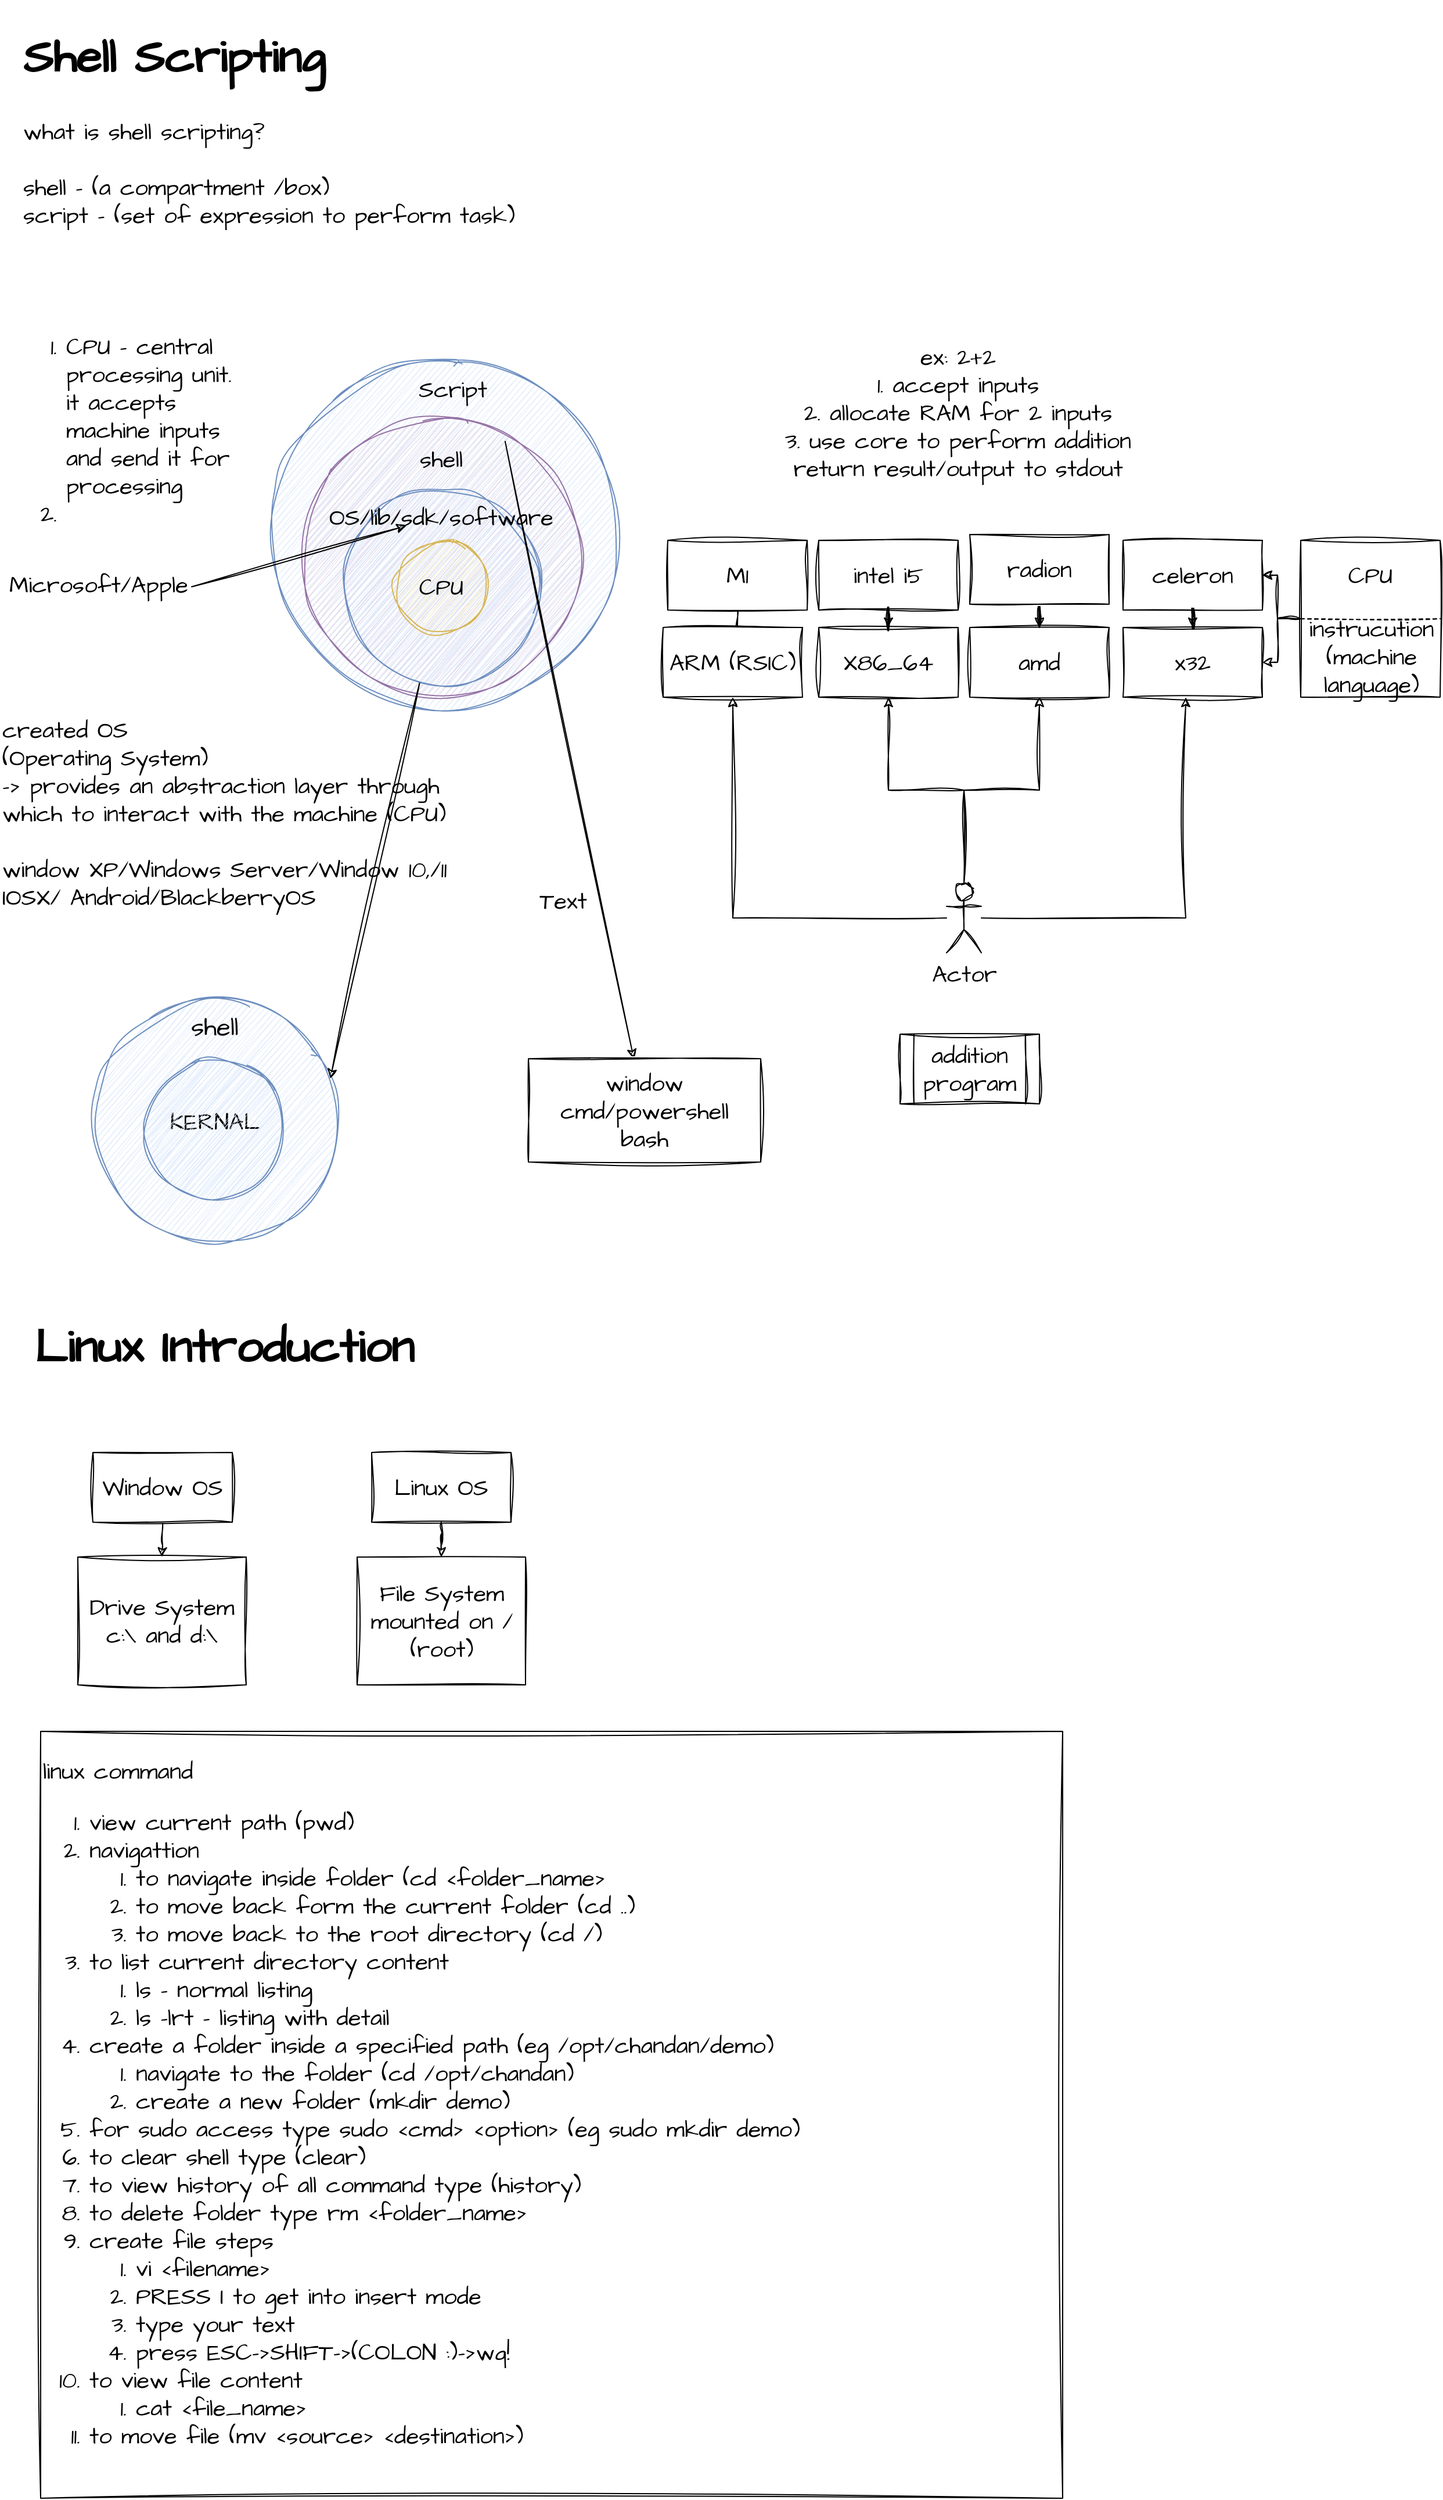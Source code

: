 <mxfile version="21.0.6" type="github" pages="4">
  <diagram name="Page-1" id="ZtmYhF9qjIUgPPEs3o9M">
    <mxGraphModel dx="978" dy="493" grid="1" gridSize="10" guides="1" tooltips="1" connect="1" arrows="1" fold="1" page="1" pageScale="1" pageWidth="850" pageHeight="1100" math="0" shadow="0">
      <root>
        <mxCell id="0" />
        <mxCell id="1" parent="0" />
        <mxCell id="iZIpDsO_VcZQwuWETnNI-9" value="" style="ellipse;whiteSpace=wrap;html=1;aspect=fixed;sketch=1;hachureGap=4;jiggle=2;curveFitting=1;fontFamily=Architects Daughter;fontSource=https%3A%2F%2Ffonts.googleapis.com%2Fcss%3Ffamily%3DArchitects%2BDaughter;fontSize=20;fillColor=#dae8fc;strokeColor=#6c8ebf;" vertex="1" parent="1">
          <mxGeometry x="268" y="330" width="300" height="300" as="geometry" />
        </mxCell>
        <mxCell id="iZIpDsO_VcZQwuWETnNI-1" value="&lt;h1&gt;Shell Scripting&lt;/h1&gt;&lt;div&gt;what is shell scripting?&lt;/div&gt;&lt;div&gt;&lt;br&gt;&lt;/div&gt;&lt;div&gt;shell - (a compartment /box)&lt;/div&gt;&lt;div&gt;script - (set of expression to perform task)&lt;/div&gt;" style="text;html=1;strokeColor=none;fillColor=none;spacing=5;spacingTop=-20;whiteSpace=wrap;overflow=hidden;rounded=0;fontSize=20;fontFamily=Architects Daughter;" vertex="1" parent="1">
          <mxGeometry x="50" y="30" width="570" height="200" as="geometry" />
        </mxCell>
        <mxCell id="iZIpDsO_VcZQwuWETnNI-4" value="" style="ellipse;whiteSpace=wrap;html=1;aspect=fixed;sketch=1;hachureGap=4;jiggle=2;curveFitting=1;fontFamily=Architects Daughter;fontSource=https%3A%2F%2Ffonts.googleapis.com%2Fcss%3Ffamily%3DArchitects%2BDaughter;fontSize=20;fillColor=#e1d5e7;strokeColor=#9673a6;" vertex="1" parent="1">
          <mxGeometry x="295" y="380" width="240" height="240" as="geometry" />
        </mxCell>
        <mxCell id="iZIpDsO_VcZQwuWETnNI-6" value="" style="ellipse;whiteSpace=wrap;html=1;aspect=fixed;sketch=1;hachureGap=4;jiggle=2;curveFitting=1;fontFamily=Architects Daughter;fontSource=https%3A%2F%2Ffonts.googleapis.com%2Fcss%3Ffamily%3DArchitects%2BDaughter;fontSize=20;fillColor=#dae8fc;strokeColor=#6c8ebf;" vertex="1" parent="1">
          <mxGeometry x="330" y="440" width="170" height="170" as="geometry" />
        </mxCell>
        <mxCell id="iZIpDsO_VcZQwuWETnNI-5" value="CPU" style="ellipse;whiteSpace=wrap;html=1;aspect=fixed;sketch=1;hachureGap=4;jiggle=2;curveFitting=1;fontFamily=Architects Daughter;fontSource=https%3A%2F%2Ffonts.googleapis.com%2Fcss%3Ffamily%3DArchitects%2BDaughter;fontSize=20;fillColor=#fff2cc;strokeColor=#d6b656;" vertex="1" parent="1">
          <mxGeometry x="375" y="485" width="80" height="80" as="geometry" />
        </mxCell>
        <mxCell id="iZIpDsO_VcZQwuWETnNI-7" value="OS/lib/sdk/software" style="text;html=1;strokeColor=none;fillColor=none;align=center;verticalAlign=middle;whiteSpace=wrap;rounded=0;fontSize=20;fontFamily=Architects Daughter;" vertex="1" parent="1">
          <mxGeometry x="385" y="450" width="60" height="30" as="geometry" />
        </mxCell>
        <mxCell id="iZIpDsO_VcZQwuWETnNI-8" value="shell" style="text;html=1;strokeColor=none;fillColor=none;align=center;verticalAlign=middle;whiteSpace=wrap;rounded=0;fontSize=20;fontFamily=Architects Daughter;" vertex="1" parent="1">
          <mxGeometry x="385" y="400" width="60" height="30" as="geometry" />
        </mxCell>
        <mxCell id="iZIpDsO_VcZQwuWETnNI-10" value="Script" style="text;html=1;strokeColor=none;fillColor=none;align=center;verticalAlign=middle;whiteSpace=wrap;rounded=0;fontSize=20;fontFamily=Architects Daughter;" vertex="1" parent="1">
          <mxGeometry x="395" y="340" width="60" height="30" as="geometry" />
        </mxCell>
        <mxCell id="iZIpDsO_VcZQwuWETnNI-11" value="&lt;ol&gt;&lt;li&gt;CPU - central processing unit. it accepts machine inputs and send it for processing&lt;/li&gt;&lt;li&gt;&lt;br&gt;&lt;/li&gt;&lt;/ol&gt;" style="text;html=1;strokeColor=none;fillColor=none;align=left;verticalAlign=middle;whiteSpace=wrap;rounded=0;fontSize=20;fontFamily=Architects Daughter;" vertex="1" parent="1">
          <mxGeometry x="50" y="230" width="190" height="320" as="geometry" />
        </mxCell>
        <mxCell id="iZIpDsO_VcZQwuWETnNI-12" value="ex: 2+2&lt;br&gt;1. accept inputs&lt;br&gt;2. allocate RAM for 2 inputs&lt;br&gt;3. use core to perform addition&lt;br&gt;return result/output to stdout" style="text;html=1;strokeColor=none;fillColor=none;align=center;verticalAlign=middle;whiteSpace=wrap;rounded=0;fontSize=20;fontFamily=Architects Daughter;" vertex="1" parent="1">
          <mxGeometry x="670" y="310" width="380" height="130" as="geometry" />
        </mxCell>
        <mxCell id="iZIpDsO_VcZQwuWETnNI-17" value="" style="edgeStyle=orthogonalEdgeStyle;rounded=0;sketch=1;hachureGap=4;jiggle=2;curveFitting=1;orthogonalLoop=1;jettySize=auto;html=1;fontFamily=Architects Daughter;fontSource=https%3A%2F%2Ffonts.googleapis.com%2Fcss%3Ffamily%3DArchitects%2BDaughter;fontSize=16;" edge="1" parent="1" source="iZIpDsO_VcZQwuWETnNI-13" target="iZIpDsO_VcZQwuWETnNI-16">
          <mxGeometry relative="1" as="geometry" />
        </mxCell>
        <mxCell id="iZIpDsO_VcZQwuWETnNI-13" value="intel i5" style="rounded=0;whiteSpace=wrap;html=1;sketch=1;hachureGap=4;jiggle=2;curveFitting=1;fontFamily=Architects Daughter;fontSource=https%3A%2F%2Ffonts.googleapis.com%2Fcss%3Ffamily%3DArchitects%2BDaughter;fontSize=20;" vertex="1" parent="1">
          <mxGeometry x="740" y="485" width="120" height="60" as="geometry" />
        </mxCell>
        <mxCell id="iZIpDsO_VcZQwuWETnNI-19" value="" style="edgeStyle=orthogonalEdgeStyle;rounded=0;sketch=1;hachureGap=4;jiggle=2;curveFitting=1;orthogonalLoop=1;jettySize=auto;html=1;fontFamily=Architects Daughter;fontSource=https%3A%2F%2Ffonts.googleapis.com%2Fcss%3Ffamily%3DArchitects%2BDaughter;fontSize=16;" edge="1" parent="1" source="iZIpDsO_VcZQwuWETnNI-14" target="iZIpDsO_VcZQwuWETnNI-18">
          <mxGeometry relative="1" as="geometry" />
        </mxCell>
        <mxCell id="iZIpDsO_VcZQwuWETnNI-14" value="radion" style="rounded=0;whiteSpace=wrap;html=1;sketch=1;hachureGap=4;jiggle=2;curveFitting=1;fontFamily=Architects Daughter;fontSource=https%3A%2F%2Ffonts.googleapis.com%2Fcss%3Ffamily%3DArchitects%2BDaughter;fontSize=20;" vertex="1" parent="1">
          <mxGeometry x="870" y="480" width="120" height="60" as="geometry" />
        </mxCell>
        <mxCell id="iZIpDsO_VcZQwuWETnNI-21" value="" style="edgeStyle=orthogonalEdgeStyle;rounded=0;sketch=1;hachureGap=4;jiggle=2;curveFitting=1;orthogonalLoop=1;jettySize=auto;html=1;fontFamily=Architects Daughter;fontSource=https%3A%2F%2Ffonts.googleapis.com%2Fcss%3Ffamily%3DArchitects%2BDaughter;fontSize=16;" edge="1" parent="1" source="iZIpDsO_VcZQwuWETnNI-15" target="iZIpDsO_VcZQwuWETnNI-20">
          <mxGeometry relative="1" as="geometry" />
        </mxCell>
        <mxCell id="iZIpDsO_VcZQwuWETnNI-15" value="celeron" style="rounded=0;whiteSpace=wrap;html=1;sketch=1;hachureGap=4;jiggle=2;curveFitting=1;fontFamily=Architects Daughter;fontSource=https%3A%2F%2Ffonts.googleapis.com%2Fcss%3Ffamily%3DArchitects%2BDaughter;fontSize=20;" vertex="1" parent="1">
          <mxGeometry x="1002" y="485" width="120" height="60" as="geometry" />
        </mxCell>
        <mxCell id="iZIpDsO_VcZQwuWETnNI-16" value="X86_64" style="whiteSpace=wrap;html=1;fontSize=20;fontFamily=Architects Daughter;rounded=0;sketch=1;hachureGap=4;jiggle=2;curveFitting=1;fontSource=https%3A%2F%2Ffonts.googleapis.com%2Fcss%3Ffamily%3DArchitects%2BDaughter;" vertex="1" parent="1">
          <mxGeometry x="740" y="560" width="120" height="60" as="geometry" />
        </mxCell>
        <mxCell id="iZIpDsO_VcZQwuWETnNI-18" value="amd" style="rounded=0;whiteSpace=wrap;html=1;sketch=1;hachureGap=4;jiggle=2;curveFitting=1;fontFamily=Architects Daughter;fontSource=https%3A%2F%2Ffonts.googleapis.com%2Fcss%3Ffamily%3DArchitects%2BDaughter;fontSize=20;" vertex="1" parent="1">
          <mxGeometry x="870" y="560" width="120" height="60" as="geometry" />
        </mxCell>
        <mxCell id="iZIpDsO_VcZQwuWETnNI-20" value="x32" style="rounded=0;whiteSpace=wrap;html=1;sketch=1;hachureGap=4;jiggle=2;curveFitting=1;fontFamily=Architects Daughter;fontSource=https%3A%2F%2Ffonts.googleapis.com%2Fcss%3Ffamily%3DArchitects%2BDaughter;fontSize=20;" vertex="1" parent="1">
          <mxGeometry x="1002" y="560" width="120" height="60" as="geometry" />
        </mxCell>
        <mxCell id="iZIpDsO_VcZQwuWETnNI-25" style="edgeStyle=orthogonalEdgeStyle;rounded=0;sketch=1;hachureGap=4;jiggle=2;curveFitting=1;orthogonalLoop=1;jettySize=auto;html=1;entryX=1;entryY=0.5;entryDx=0;entryDy=0;fontFamily=Architects Daughter;fontSource=https%3A%2F%2Ffonts.googleapis.com%2Fcss%3Ffamily%3DArchitects%2BDaughter;fontSize=16;" edge="1" parent="1" source="iZIpDsO_VcZQwuWETnNI-22" target="iZIpDsO_VcZQwuWETnNI-15">
          <mxGeometry relative="1" as="geometry" />
        </mxCell>
        <mxCell id="iZIpDsO_VcZQwuWETnNI-26" style="edgeStyle=orthogonalEdgeStyle;rounded=0;sketch=1;hachureGap=4;jiggle=2;curveFitting=1;orthogonalLoop=1;jettySize=auto;html=1;fontFamily=Architects Daughter;fontSource=https%3A%2F%2Ffonts.googleapis.com%2Fcss%3Ffamily%3DArchitects%2BDaughter;fontSize=16;" edge="1" parent="1" source="iZIpDsO_VcZQwuWETnNI-22" target="iZIpDsO_VcZQwuWETnNI-20">
          <mxGeometry relative="1" as="geometry" />
        </mxCell>
        <mxCell id="iZIpDsO_VcZQwuWETnNI-22" value="" style="rounded=0;whiteSpace=wrap;html=1;sketch=1;hachureGap=4;jiggle=2;curveFitting=1;fontFamily=Architects Daughter;fontSource=https%3A%2F%2Ffonts.googleapis.com%2Fcss%3Ffamily%3DArchitects%2BDaughter;fontSize=20;" vertex="1" parent="1">
          <mxGeometry x="1155" y="485" width="120" height="135" as="geometry" />
        </mxCell>
        <mxCell id="iZIpDsO_VcZQwuWETnNI-23" value="CPU" style="text;html=1;strokeColor=none;fillColor=none;align=center;verticalAlign=middle;whiteSpace=wrap;rounded=0;fontSize=20;fontFamily=Architects Daughter;" vertex="1" parent="1">
          <mxGeometry x="1185" y="500" width="60" height="30" as="geometry" />
        </mxCell>
        <mxCell id="iZIpDsO_VcZQwuWETnNI-24" value="instrucution&lt;br&gt;(machine language)" style="text;html=1;strokeColor=none;fillColor=none;align=center;verticalAlign=middle;whiteSpace=wrap;rounded=0;fontSize=20;fontFamily=Architects Daughter;" vertex="1" parent="1">
          <mxGeometry x="1186" y="570" width="60" height="30" as="geometry" />
        </mxCell>
        <mxCell id="iZIpDsO_VcZQwuWETnNI-27" value="" style="endArrow=none;dashed=1;html=1;rounded=0;sketch=1;hachureGap=4;jiggle=2;curveFitting=1;fontFamily=Architects Daughter;fontSource=https%3A%2F%2Ffonts.googleapis.com%2Fcss%3Ffamily%3DArchitects%2BDaughter;fontSize=16;entryX=1;entryY=0.5;entryDx=0;entryDy=0;exitX=0;exitY=0.5;exitDx=0;exitDy=0;" edge="1" parent="1" source="iZIpDsO_VcZQwuWETnNI-22" target="iZIpDsO_VcZQwuWETnNI-22">
          <mxGeometry width="50" height="50" relative="1" as="geometry">
            <mxPoint x="1155" y="560" as="sourcePoint" />
            <mxPoint x="1205" y="510" as="targetPoint" />
          </mxGeometry>
        </mxCell>
        <mxCell id="iZIpDsO_VcZQwuWETnNI-31" value="" style="edgeStyle=orthogonalEdgeStyle;rounded=0;sketch=1;hachureGap=4;jiggle=2;curveFitting=1;orthogonalLoop=1;jettySize=auto;html=1;fontFamily=Architects Daughter;fontSource=https%3A%2F%2Ffonts.googleapis.com%2Fcss%3Ffamily%3DArchitects%2BDaughter;fontSize=16;" edge="1" parent="1" source="iZIpDsO_VcZQwuWETnNI-29" target="iZIpDsO_VcZQwuWETnNI-30">
          <mxGeometry relative="1" as="geometry" />
        </mxCell>
        <mxCell id="iZIpDsO_VcZQwuWETnNI-29" value="M1" style="rounded=0;whiteSpace=wrap;html=1;sketch=1;hachureGap=4;jiggle=2;curveFitting=1;fontFamily=Architects Daughter;fontSource=https%3A%2F%2Ffonts.googleapis.com%2Fcss%3Ffamily%3DArchitects%2BDaughter;fontSize=20;" vertex="1" parent="1">
          <mxGeometry x="610" y="485" width="120" height="60" as="geometry" />
        </mxCell>
        <mxCell id="iZIpDsO_VcZQwuWETnNI-30" value="ARM (RSIC)" style="rounded=0;whiteSpace=wrap;html=1;sketch=1;hachureGap=4;jiggle=2;curveFitting=1;fontFamily=Architects Daughter;fontSource=https%3A%2F%2Ffonts.googleapis.com%2Fcss%3Ffamily%3DArchitects%2BDaughter;fontSize=20;" vertex="1" parent="1">
          <mxGeometry x="606" y="560" width="120" height="60" as="geometry" />
        </mxCell>
        <mxCell id="iZIpDsO_VcZQwuWETnNI-33" style="edgeStyle=orthogonalEdgeStyle;rounded=0;sketch=1;hachureGap=4;jiggle=2;curveFitting=1;orthogonalLoop=1;jettySize=auto;html=1;fontFamily=Architects Daughter;fontSource=https%3A%2F%2Ffonts.googleapis.com%2Fcss%3Ffamily%3DArchitects%2BDaughter;fontSize=16;" edge="1" parent="1" source="iZIpDsO_VcZQwuWETnNI-32" target="iZIpDsO_VcZQwuWETnNI-30">
          <mxGeometry relative="1" as="geometry" />
        </mxCell>
        <mxCell id="iZIpDsO_VcZQwuWETnNI-34" style="edgeStyle=orthogonalEdgeStyle;rounded=0;sketch=1;hachureGap=4;jiggle=2;curveFitting=1;orthogonalLoop=1;jettySize=auto;html=1;entryX=0.5;entryY=1;entryDx=0;entryDy=0;fontFamily=Architects Daughter;fontSource=https%3A%2F%2Ffonts.googleapis.com%2Fcss%3Ffamily%3DArchitects%2BDaughter;fontSize=16;" edge="1" parent="1" source="iZIpDsO_VcZQwuWETnNI-32" target="iZIpDsO_VcZQwuWETnNI-16">
          <mxGeometry relative="1" as="geometry" />
        </mxCell>
        <mxCell id="iZIpDsO_VcZQwuWETnNI-35" style="edgeStyle=orthogonalEdgeStyle;rounded=0;sketch=1;hachureGap=4;jiggle=2;curveFitting=1;orthogonalLoop=1;jettySize=auto;html=1;fontFamily=Architects Daughter;fontSource=https%3A%2F%2Ffonts.googleapis.com%2Fcss%3Ffamily%3DArchitects%2BDaughter;fontSize=16;" edge="1" parent="1" source="iZIpDsO_VcZQwuWETnNI-32" target="iZIpDsO_VcZQwuWETnNI-18">
          <mxGeometry relative="1" as="geometry" />
        </mxCell>
        <mxCell id="iZIpDsO_VcZQwuWETnNI-36" style="edgeStyle=orthogonalEdgeStyle;rounded=0;sketch=1;hachureGap=4;jiggle=2;curveFitting=1;orthogonalLoop=1;jettySize=auto;html=1;entryX=0.45;entryY=1;entryDx=0;entryDy=0;entryPerimeter=0;fontFamily=Architects Daughter;fontSource=https%3A%2F%2Ffonts.googleapis.com%2Fcss%3Ffamily%3DArchitects%2BDaughter;fontSize=16;" edge="1" parent="1" source="iZIpDsO_VcZQwuWETnNI-32" target="iZIpDsO_VcZQwuWETnNI-20">
          <mxGeometry relative="1" as="geometry" />
        </mxCell>
        <mxCell id="iZIpDsO_VcZQwuWETnNI-32" value="Actor" style="shape=umlActor;verticalLabelPosition=bottom;verticalAlign=top;html=1;outlineConnect=0;sketch=1;hachureGap=4;jiggle=2;curveFitting=1;fontFamily=Architects Daughter;fontSource=https%3A%2F%2Ffonts.googleapis.com%2Fcss%3Ffamily%3DArchitects%2BDaughter;fontSize=20;" vertex="1" parent="1">
          <mxGeometry x="850" y="780" width="30" height="60" as="geometry" />
        </mxCell>
        <mxCell id="iZIpDsO_VcZQwuWETnNI-39" value="addition program" style="shape=process;whiteSpace=wrap;html=1;backgroundOutline=1;sketch=1;hachureGap=4;jiggle=2;curveFitting=1;fontFamily=Architects Daughter;fontSource=https%3A%2F%2Ffonts.googleapis.com%2Fcss%3Ffamily%3DArchitects%2BDaughter;fontSize=20;" vertex="1" parent="1">
          <mxGeometry x="810" y="910" width="120" height="60" as="geometry" />
        </mxCell>
        <mxCell id="iZIpDsO_VcZQwuWETnNI-40" value="Microsoft/Apple" style="text;html=1;strokeColor=none;fillColor=none;align=center;verticalAlign=middle;whiteSpace=wrap;rounded=0;fontSize=20;fontFamily=Architects Daughter;" vertex="1" parent="1">
          <mxGeometry x="40" y="495" width="160" height="55" as="geometry" />
        </mxCell>
        <mxCell id="iZIpDsO_VcZQwuWETnNI-41" value="" style="endArrow=classic;html=1;rounded=0;sketch=1;hachureGap=4;jiggle=2;curveFitting=1;fontFamily=Architects Daughter;fontSource=https%3A%2F%2Ffonts.googleapis.com%2Fcss%3Ffamily%3DArchitects%2BDaughter;fontSize=16;entryX=0;entryY=0.75;entryDx=0;entryDy=0;" edge="1" parent="1" target="iZIpDsO_VcZQwuWETnNI-7">
          <mxGeometry width="50" height="50" relative="1" as="geometry">
            <mxPoint x="200" y="525" as="sourcePoint" />
            <mxPoint x="250" y="475" as="targetPoint" />
          </mxGeometry>
        </mxCell>
        <mxCell id="iZIpDsO_VcZQwuWETnNI-43" value="created OS&lt;br&gt;(Operating System)&lt;br&gt;&lt;div style=&quot;&quot;&gt;-&amp;gt; provides an abstraction layer through which to interact with the machine (CPU)&lt;/div&gt;&lt;div style=&quot;&quot;&gt;&lt;br&gt;&lt;/div&gt;&lt;div style=&quot;&quot;&gt;window XP/Windows Server/Window 10,/11&lt;/div&gt;&lt;div style=&quot;&quot;&gt;IOSX/ Android/BlackberryOS&lt;/div&gt;" style="text;html=1;strokeColor=none;fillColor=none;align=left;verticalAlign=middle;whiteSpace=wrap;rounded=0;fontSize=20;fontFamily=Architects Daughter;" vertex="1" parent="1">
          <mxGeometry x="35" y="630" width="410" height="180" as="geometry" />
        </mxCell>
        <mxCell id="iZIpDsO_VcZQwuWETnNI-44" value="" style="endArrow=classic;html=1;rounded=0;sketch=1;hachureGap=4;jiggle=2;curveFitting=1;fontFamily=Architects Daughter;fontSource=https%3A%2F%2Ffonts.googleapis.com%2Fcss%3Ffamily%3DArchitects%2BDaughter;fontSize=16;exitX=0.729;exitY=0.083;exitDx=0;exitDy=0;exitPerimeter=0;" edge="1" parent="1" source="iZIpDsO_VcZQwuWETnNI-4" target="iZIpDsO_VcZQwuWETnNI-45">
          <mxGeometry width="50" height="50" relative="1" as="geometry">
            <mxPoint x="550" y="650" as="sourcePoint" />
            <mxPoint x="550" y="961.176" as="targetPoint" />
          </mxGeometry>
        </mxCell>
        <mxCell id="iZIpDsO_VcZQwuWETnNI-45" value="window cmd/powershell&lt;br&gt;bash" style="rounded=0;whiteSpace=wrap;html=1;sketch=1;hachureGap=4;jiggle=2;curveFitting=1;fontFamily=Architects Daughter;fontSource=https%3A%2F%2Ffonts.googleapis.com%2Fcss%3Ffamily%3DArchitects%2BDaughter;fontSize=20;" vertex="1" parent="1">
          <mxGeometry x="490" y="931.18" width="200" height="88.82" as="geometry" />
        </mxCell>
        <mxCell id="iZIpDsO_VcZQwuWETnNI-48" value="KERNAL" style="ellipse;whiteSpace=wrap;html=1;aspect=fixed;sketch=1;hachureGap=4;jiggle=2;curveFitting=1;fontFamily=Architects Daughter;fontSource=https%3A%2F%2Ffonts.googleapis.com%2Fcss%3Ffamily%3DArchitects%2BDaughter;fontSize=20;fillColor=#dae8fc;strokeColor=#6c8ebf;" vertex="1" parent="1">
          <mxGeometry x="115" y="880" width="210" height="210" as="geometry" />
        </mxCell>
        <mxCell id="iZIpDsO_VcZQwuWETnNI-46" value="" style="ellipse;whiteSpace=wrap;html=1;aspect=fixed;sketch=1;hachureGap=4;jiggle=2;curveFitting=1;fontFamily=Architects Daughter;fontSource=https%3A%2F%2Ffonts.googleapis.com%2Fcss%3Ffamily%3DArchitects%2BDaughter;fontSize=20;fillColor=#dae8fc;strokeColor=#6c8ebf;" vertex="1" parent="1">
          <mxGeometry x="160" y="931.18" width="120" height="120" as="geometry" />
        </mxCell>
        <mxCell id="iZIpDsO_VcZQwuWETnNI-49" value="" style="endArrow=classic;html=1;rounded=0;sketch=1;hachureGap=4;jiggle=2;curveFitting=1;fontFamily=Architects Daughter;fontSource=https%3A%2F%2Ffonts.googleapis.com%2Fcss%3Ffamily%3DArchitects%2BDaughter;fontSize=16;entryX=0.973;entryY=0.325;entryDx=0;entryDy=0;entryPerimeter=0;" edge="1" parent="1" source="iZIpDsO_VcZQwuWETnNI-6" target="iZIpDsO_VcZQwuWETnNI-48">
          <mxGeometry width="50" height="50" relative="1" as="geometry">
            <mxPoint x="500" y="820" as="sourcePoint" />
            <mxPoint x="550" y="770" as="targetPoint" />
          </mxGeometry>
        </mxCell>
        <mxCell id="iZIpDsO_VcZQwuWETnNI-50" value="Text" style="text;html=1;strokeColor=none;fillColor=none;align=center;verticalAlign=middle;whiteSpace=wrap;rounded=0;fontSize=20;fontFamily=Architects Daughter;" vertex="1" parent="1">
          <mxGeometry x="490" y="780" width="60" height="30" as="geometry" />
        </mxCell>
        <mxCell id="iZIpDsO_VcZQwuWETnNI-51" value="&lt;font style=&quot;font-size: 22px;&quot;&gt;shell&lt;/font&gt;" style="text;html=1;strokeColor=none;fillColor=none;align=center;verticalAlign=middle;whiteSpace=wrap;rounded=0;fontSize=20;fontFamily=Architects Daughter;" vertex="1" parent="1">
          <mxGeometry x="190" y="890" width="60" height="30" as="geometry" />
        </mxCell>
        <mxCell id="iZIpDsO_VcZQwuWETnNI-52" value="&lt;h1&gt;Linux Introduction&lt;/h1&gt;" style="text;html=1;strokeColor=none;fillColor=none;spacing=5;spacingTop=-20;whiteSpace=wrap;overflow=hidden;rounded=0;fontSize=20;fontFamily=Architects Daughter;" vertex="1" parent="1">
          <mxGeometry x="60" y="1140" width="550" height="120" as="geometry" />
        </mxCell>
        <mxCell id="iZIpDsO_VcZQwuWETnNI-56" value="" style="edgeStyle=orthogonalEdgeStyle;rounded=0;sketch=1;hachureGap=4;jiggle=2;curveFitting=1;orthogonalLoop=1;jettySize=auto;html=1;fontFamily=Architects Daughter;fontSource=https%3A%2F%2Ffonts.googleapis.com%2Fcss%3Ffamily%3DArchitects%2BDaughter;fontSize=16;" edge="1" parent="1" source="iZIpDsO_VcZQwuWETnNI-53" target="iZIpDsO_VcZQwuWETnNI-55">
          <mxGeometry relative="1" as="geometry" />
        </mxCell>
        <mxCell id="iZIpDsO_VcZQwuWETnNI-53" value="Window OS" style="rounded=0;whiteSpace=wrap;html=1;sketch=1;hachureGap=4;jiggle=2;curveFitting=1;fontFamily=Architects Daughter;fontSource=https%3A%2F%2Ffonts.googleapis.com%2Fcss%3Ffamily%3DArchitects%2BDaughter;fontSize=20;" vertex="1" parent="1">
          <mxGeometry x="115" y="1270" width="120" height="60" as="geometry" />
        </mxCell>
        <mxCell id="iZIpDsO_VcZQwuWETnNI-58" style="edgeStyle=orthogonalEdgeStyle;rounded=0;sketch=1;hachureGap=4;jiggle=2;curveFitting=1;orthogonalLoop=1;jettySize=auto;html=1;entryX=0.5;entryY=0;entryDx=0;entryDy=0;fontFamily=Architects Daughter;fontSource=https%3A%2F%2Ffonts.googleapis.com%2Fcss%3Ffamily%3DArchitects%2BDaughter;fontSize=16;" edge="1" parent="1" source="iZIpDsO_VcZQwuWETnNI-54" target="iZIpDsO_VcZQwuWETnNI-57">
          <mxGeometry relative="1" as="geometry" />
        </mxCell>
        <mxCell id="iZIpDsO_VcZQwuWETnNI-54" value="Linux OS" style="rounded=0;whiteSpace=wrap;html=1;sketch=1;hachureGap=4;jiggle=2;curveFitting=1;fontFamily=Architects Daughter;fontSource=https%3A%2F%2Ffonts.googleapis.com%2Fcss%3Ffamily%3DArchitects%2BDaughter;fontSize=20;" vertex="1" parent="1">
          <mxGeometry x="355" y="1270" width="120" height="60" as="geometry" />
        </mxCell>
        <mxCell id="iZIpDsO_VcZQwuWETnNI-55" value="Drive System&lt;br&gt;c:\ and d:\" style="rounded=0;whiteSpace=wrap;html=1;sketch=1;hachureGap=4;jiggle=2;curveFitting=1;fontFamily=Architects Daughter;fontSource=https%3A%2F%2Ffonts.googleapis.com%2Fcss%3Ffamily%3DArchitects%2BDaughter;fontSize=20;" vertex="1" parent="1">
          <mxGeometry x="102" y="1360" width="145" height="110" as="geometry" />
        </mxCell>
        <mxCell id="iZIpDsO_VcZQwuWETnNI-57" value="File System mounted on / (root)" style="rounded=0;whiteSpace=wrap;html=1;sketch=1;hachureGap=4;jiggle=2;curveFitting=1;fontFamily=Architects Daughter;fontSource=https%3A%2F%2Ffonts.googleapis.com%2Fcss%3Ffamily%3DArchitects%2BDaughter;fontSize=20;" vertex="1" parent="1">
          <mxGeometry x="342.5" y="1360" width="145" height="110" as="geometry" />
        </mxCell>
        <mxCell id="iZIpDsO_VcZQwuWETnNI-59" value="linux command&amp;nbsp;&lt;br&gt;&lt;ol&gt;&lt;li&gt;view current path (pwd)&lt;/li&gt;&lt;li&gt;navigattion&lt;/li&gt;&lt;ol&gt;&lt;li&gt;to navigate inside folder (cd &amp;lt;folder_name&amp;gt;&lt;/li&gt;&lt;li&gt;to move back form the current folder (cd ..)&lt;/li&gt;&lt;li&gt;to move back to the root directory (cd /)&lt;/li&gt;&lt;/ol&gt;&lt;li&gt;to list current directory content&lt;/li&gt;&lt;ol&gt;&lt;li&gt;ls - normal listing&lt;/li&gt;&lt;li&gt;ls -lrt - listing with detail&lt;/li&gt;&lt;/ol&gt;&lt;li&gt;create a folder inside a specified path (eg /opt/chandan/demo)&lt;/li&gt;&lt;ol&gt;&lt;li&gt;navigate to the folder (cd /opt/chandan)&lt;/li&gt;&lt;li&gt;create a new folder (mkdir demo)&lt;/li&gt;&lt;/ol&gt;&lt;li&gt;for sudo access type sudo &amp;lt;cmd&amp;gt; &amp;lt;option&amp;gt; (eg sudo mkdir demo)&lt;/li&gt;&lt;li&gt;to clear shell type (clear)&lt;/li&gt;&lt;li&gt;to view history of all command type (history)&lt;/li&gt;&lt;li&gt;to delete folder type rm &amp;lt;folder_name&amp;gt;&lt;/li&gt;&lt;li&gt;create file steps&lt;/li&gt;&lt;ol&gt;&lt;li&gt;vi &amp;lt;filename&amp;gt;&lt;/li&gt;&lt;li&gt;PRESS I to get into insert mode&lt;/li&gt;&lt;li&gt;type your text&lt;/li&gt;&lt;li&gt;press ESC-&amp;gt;SHIFT-&amp;gt;(COLON :)-&amp;gt;wq!&lt;/li&gt;&lt;/ol&gt;&lt;li&gt;to view file content&lt;/li&gt;&lt;ol&gt;&lt;li&gt;cat &amp;lt;file_name&amp;gt;&lt;/li&gt;&lt;/ol&gt;&lt;li&gt;to move file (mv &amp;lt;source&amp;gt; &amp;lt;destination&amp;gt;)&amp;nbsp;&lt;/li&gt;&lt;/ol&gt;" style="rounded=0;whiteSpace=wrap;html=1;sketch=1;hachureGap=4;jiggle=2;curveFitting=1;fontFamily=Architects Daughter;fontSource=https%3A%2F%2Ffonts.googleapis.com%2Fcss%3Ffamily%3DArchitects%2BDaughter;fontSize=20;align=left;" vertex="1" parent="1">
          <mxGeometry x="70" y="1510" width="880" height="660" as="geometry" />
        </mxCell>
      </root>
    </mxGraphModel>
  </diagram>
  <diagram id="MmaLtiXdOBIcyHiX4i4v" name="Page-2">
    <mxGraphModel dx="880" dy="444" grid="1" gridSize="10" guides="1" tooltips="1" connect="1" arrows="1" fold="1" page="1" pageScale="1" pageWidth="850" pageHeight="1100" math="0" shadow="0">
      <root>
        <mxCell id="0" />
        <mxCell id="1" parent="0" />
        <mxCell id="oUj_IQ00JeJFol4s1ra2-3" style="edgeStyle=orthogonalEdgeStyle;rounded=0;sketch=1;hachureGap=4;jiggle=2;curveFitting=1;orthogonalLoop=1;jettySize=auto;html=1;fontFamily=Architects Daughter;fontSource=https%3A%2F%2Ffonts.googleapis.com%2Fcss%3Ffamily%3DArchitects%2BDaughter;fontSize=16;" edge="1" parent="1" source="oUj_IQ00JeJFol4s1ra2-1" target="oUj_IQ00JeJFol4s1ra2-2">
          <mxGeometry relative="1" as="geometry" />
        </mxCell>
        <mxCell id="oUj_IQ00JeJFol4s1ra2-1" value="sales" style="shape=umlActor;verticalLabelPosition=bottom;verticalAlign=top;html=1;outlineConnect=0;sketch=1;hachureGap=4;jiggle=2;curveFitting=1;fontFamily=Architects Daughter;fontSource=https%3A%2F%2Ffonts.googleapis.com%2Fcss%3Ffamily%3DArchitects%2BDaughter;fontSize=20;" vertex="1" parent="1">
          <mxGeometry x="60" y="140" width="30" height="60" as="geometry" />
        </mxCell>
        <mxCell id="oUj_IQ00JeJFol4s1ra2-5" value="" style="edgeStyle=orthogonalEdgeStyle;rounded=0;sketch=1;hachureGap=4;jiggle=2;curveFitting=1;orthogonalLoop=1;jettySize=auto;html=1;fontFamily=Architects Daughter;fontSource=https%3A%2F%2Ffonts.googleapis.com%2Fcss%3Ffamily%3DArchitects%2BDaughter;fontSize=16;" edge="1" parent="1" source="oUj_IQ00JeJFol4s1ra2-2" target="oUj_IQ00JeJFol4s1ra2-4">
          <mxGeometry relative="1" as="geometry" />
        </mxCell>
        <mxCell id="oUj_IQ00JeJFol4s1ra2-2" value="society onboarding data" style="rounded=0;whiteSpace=wrap;html=1;sketch=1;hachureGap=4;jiggle=2;curveFitting=1;fontFamily=Architects Daughter;fontSource=https%3A%2F%2Ffonts.googleapis.com%2Fcss%3Ffamily%3DArchitects%2BDaughter;fontSize=20;" vertex="1" parent="1">
          <mxGeometry x="190" y="140" width="120" height="60" as="geometry" />
        </mxCell>
        <mxCell id="oUj_IQ00JeJFol4s1ra2-4" value="file (socetiy details+" style="whiteSpace=wrap;html=1;fontSize=20;fontFamily=Architects Daughter;rounded=0;sketch=1;hachureGap=4;jiggle=2;curveFitting=1;fontSource=https%3A%2F%2Ffonts.googleapis.com%2Fcss%3Ffamily%3DArchitects%2BDaughter;" vertex="1" parent="1">
          <mxGeometry x="390" y="140" width="120" height="60" as="geometry" />
        </mxCell>
        <mxCell id="oUj_IQ00JeJFol4s1ra2-6" value="a1" style="rounded=0;whiteSpace=wrap;html=1;sketch=1;hachureGap=4;jiggle=2;curveFitting=1;fontFamily=Architects Daughter;fontSource=https%3A%2F%2Ffonts.googleapis.com%2Fcss%3Ffamily%3DArchitects%2BDaughter;fontSize=20;" vertex="1" parent="1">
          <mxGeometry x="670" y="30" width="120" height="60" as="geometry" />
        </mxCell>
      </root>
    </mxGraphModel>
  </diagram>
  <diagram id="yzA77vxjumyRvlzQ9Nrr" name="Page-3">
    <mxGraphModel dx="880" dy="444" grid="1" gridSize="10" guides="1" tooltips="1" connect="1" arrows="1" fold="1" page="1" pageScale="1" pageWidth="850" pageHeight="1100" math="0" shadow="0">
      <root>
        <mxCell id="0" />
        <mxCell id="1" parent="0" />
        <mxCell id="CJw0ohH33zq9jMyEMQXY-3" style="edgeStyle=orthogonalEdgeStyle;rounded=0;sketch=1;hachureGap=4;jiggle=2;curveFitting=1;orthogonalLoop=1;jettySize=auto;html=1;fontFamily=Architects Daughter;fontSource=https%3A%2F%2Ffonts.googleapis.com%2Fcss%3Ffamily%3DArchitects%2BDaughter;fontSize=16;" edge="1" parent="1" source="CJw0ohH33zq9jMyEMQXY-1" target="CJw0ohH33zq9jMyEMQXY-2">
          <mxGeometry relative="1" as="geometry" />
        </mxCell>
        <mxCell id="CJw0ohH33zq9jMyEMQXY-4" style="edgeStyle=orthogonalEdgeStyle;rounded=0;sketch=1;hachureGap=4;jiggle=2;curveFitting=1;orthogonalLoop=1;jettySize=auto;html=1;fontFamily=Architects Daughter;fontSource=https%3A%2F%2Ffonts.googleapis.com%2Fcss%3Ffamily%3DArchitects%2BDaughter;fontSize=16;" edge="1" parent="1" source="CJw0ohH33zq9jMyEMQXY-1" target="CJw0ohH33zq9jMyEMQXY-5">
          <mxGeometry relative="1" as="geometry">
            <mxPoint x="190" y="260" as="targetPoint" />
          </mxGeometry>
        </mxCell>
        <mxCell id="CJw0ohH33zq9jMyEMQXY-1" value="source=&quot;studentdata&quot;" style="rounded=0;whiteSpace=wrap;html=1;sketch=1;hachureGap=4;jiggle=2;curveFitting=1;fontFamily=Architects Daughter;fontSource=https%3A%2F%2Ffonts.googleapis.com%2Fcss%3Ffamily%3DArchitects%2BDaughter;fontSize=20;" vertex="1" parent="1">
          <mxGeometry x="130" y="130" width="120" height="60" as="geometry" />
        </mxCell>
        <mxCell id="CJw0ohH33zq9jMyEMQXY-2" value="id=s001" style="rounded=0;whiteSpace=wrap;html=1;sketch=1;hachureGap=4;jiggle=2;curveFitting=1;fontFamily=Architects Daughter;fontSource=https%3A%2F%2Ffonts.googleapis.com%2Fcss%3Ffamily%3DArchitects%2BDaughter;fontSize=20;" vertex="1" parent="1">
          <mxGeometry x="370" y="120" width="120" height="60" as="geometry" />
        </mxCell>
        <mxCell id="CJw0ohH33zq9jMyEMQXY-5" value="console" style="rounded=1;whiteSpace=wrap;html=1;sketch=1;hachureGap=4;jiggle=2;curveFitting=1;fontFamily=Architects Daughter;fontSource=https%3A%2F%2Ffonts.googleapis.com%2Fcss%3Ffamily%3DArchitects%2BDaughter;fontSize=20;" vertex="1" parent="1">
          <mxGeometry x="130" y="230" width="120" height="60" as="geometry" />
        </mxCell>
        <mxCell id="CJw0ohH33zq9jMyEMQXY-6" value="studentdata" style="text;html=1;strokeColor=none;fillColor=none;align=center;verticalAlign=middle;whiteSpace=wrap;rounded=0;fontSize=20;fontFamily=Architects Daughter;" vertex="1" parent="1">
          <mxGeometry x="395" y="90" width="60" height="30" as="geometry" />
        </mxCell>
        <mxCell id="CJw0ohH33zq9jMyEMQXY-7" value="readstudent.sh" style="text;html=1;strokeColor=none;fillColor=none;align=center;verticalAlign=middle;whiteSpace=wrap;rounded=0;fontSize=20;fontFamily=Architects Daughter;" vertex="1" parent="1">
          <mxGeometry x="140" y="100" width="60" height="30" as="geometry" />
        </mxCell>
        <mxCell id="CJw0ohH33zq9jMyEMQXY-8" value="if else condition&lt;br&gt;&lt;br&gt;if (condition) - if the condition for if is true the body of if statement is executed , if the condition is false, then the else condition is executed" style="text;html=1;strokeColor=none;fillColor=none;align=center;verticalAlign=middle;whiteSpace=wrap;rounded=0;fontSize=20;fontFamily=Architects Daughter;" vertex="1" parent="1">
          <mxGeometry x="35" y="340" width="665" height="100" as="geometry" />
        </mxCell>
      </root>
    </mxGraphModel>
  </diagram>
  <diagram id="O1mw5-Y5afD5uNrH6cN-" name="gym-app-flow">
    <mxGraphModel dx="880" dy="444" grid="1" gridSize="10" guides="1" tooltips="1" connect="1" arrows="1" fold="1" page="1" pageScale="1" pageWidth="850" pageHeight="1100" math="0" shadow="0">
      <root>
        <mxCell id="0" />
        <mxCell id="1" parent="0" />
        <mxCell id="kgw8-kZ_CVPvpEGVuM82-4" value="" style="edgeStyle=orthogonalEdgeStyle;rounded=0;sketch=1;hachureGap=4;jiggle=2;curveFitting=1;orthogonalLoop=1;jettySize=auto;html=1;fontFamily=Architects Daughter;fontSource=https%3A%2F%2Ffonts.googleapis.com%2Fcss%3Ffamily%3DArchitects%2BDaughter;fontSize=16;" edge="1" parent="1" source="kgw8-kZ_CVPvpEGVuM82-2" target="kgw8-kZ_CVPvpEGVuM82-3">
          <mxGeometry relative="1" as="geometry" />
        </mxCell>
        <mxCell id="kgw8-kZ_CVPvpEGVuM82-6" value="" style="edgeStyle=orthogonalEdgeStyle;rounded=0;sketch=1;hachureGap=4;jiggle=2;curveFitting=1;orthogonalLoop=1;jettySize=auto;html=1;fontFamily=Architects Daughter;fontSource=https%3A%2F%2Ffonts.googleapis.com%2Fcss%3Ffamily%3DArchitects%2BDaughter;fontSize=16;" edge="1" parent="1" source="kgw8-kZ_CVPvpEGVuM82-2" target="kgw8-kZ_CVPvpEGVuM82-5">
          <mxGeometry relative="1" as="geometry" />
        </mxCell>
        <mxCell id="kgw8-kZ_CVPvpEGVuM82-2" value="login&amp;nbsp;" style="rounded=0;whiteSpace=wrap;html=1;sketch=1;hachureGap=4;jiggle=2;curveFitting=1;fontFamily=Architects Daughter;fontSource=https%3A%2F%2Ffonts.googleapis.com%2Fcss%3Ffamily%3DArchitects%2BDaughter;fontSize=20;" vertex="1" parent="1">
          <mxGeometry x="425" y="130" width="120" height="60" as="geometry" />
        </mxCell>
        <mxCell id="kgw8-kZ_CVPvpEGVuM82-8" value="" style="edgeStyle=orthogonalEdgeStyle;rounded=0;sketch=1;hachureGap=4;jiggle=2;curveFitting=1;orthogonalLoop=1;jettySize=auto;html=1;fontFamily=Architects Daughter;fontSource=https%3A%2F%2Ffonts.googleapis.com%2Fcss%3Ffamily%3DArchitects%2BDaughter;fontSize=16;" edge="1" parent="1" source="kgw8-kZ_CVPvpEGVuM82-3" target="kgw8-kZ_CVPvpEGVuM82-7">
          <mxGeometry relative="1" as="geometry" />
        </mxCell>
        <mxCell id="kgw8-kZ_CVPvpEGVuM82-3" value="signup" style="rounded=0;whiteSpace=wrap;html=1;sketch=1;hachureGap=4;jiggle=2;curveFitting=1;fontFamily=Architects Daughter;fontSource=https%3A%2F%2Ffonts.googleapis.com%2Fcss%3Ffamily%3DArchitects%2BDaughter;fontSize=20;" vertex="1" parent="1">
          <mxGeometry x="290" y="260" width="120" height="60" as="geometry" />
        </mxCell>
        <mxCell id="kgw8-kZ_CVPvpEGVuM82-13" style="edgeStyle=orthogonalEdgeStyle;rounded=0;sketch=1;hachureGap=4;jiggle=2;curveFitting=1;orthogonalLoop=1;jettySize=auto;html=1;entryX=1;entryY=0.25;entryDx=0;entryDy=0;fontFamily=Architects Daughter;fontSource=https%3A%2F%2Ffonts.googleapis.com%2Fcss%3Ffamily%3DArchitects%2BDaughter;fontSize=16;" edge="1" parent="1" source="kgw8-kZ_CVPvpEGVuM82-5" target="kgw8-kZ_CVPvpEGVuM82-7">
          <mxGeometry relative="1" as="geometry" />
        </mxCell>
        <mxCell id="kgw8-kZ_CVPvpEGVuM82-5" value="dashboard" style="rounded=0;whiteSpace=wrap;html=1;sketch=1;hachureGap=4;jiggle=2;curveFitting=1;fontFamily=Architects Daughter;fontSource=https%3A%2F%2Ffonts.googleapis.com%2Fcss%3Ffamily%3DArchitects%2BDaughter;fontSize=20;" vertex="1" parent="1">
          <mxGeometry x="590" y="250" width="120" height="60" as="geometry" />
        </mxCell>
        <mxCell id="kgw8-kZ_CVPvpEGVuM82-10" value="" style="edgeStyle=orthogonalEdgeStyle;rounded=0;sketch=1;hachureGap=4;jiggle=2;curveFitting=1;orthogonalLoop=1;jettySize=auto;html=1;fontFamily=Architects Daughter;fontSource=https%3A%2F%2Ffonts.googleapis.com%2Fcss%3Ffamily%3DArchitects%2BDaughter;fontSize=16;" edge="1" parent="1" source="kgw8-kZ_CVPvpEGVuM82-7" target="kgw8-kZ_CVPvpEGVuM82-9">
          <mxGeometry relative="1" as="geometry" />
        </mxCell>
        <mxCell id="kgw8-kZ_CVPvpEGVuM82-11" style="edgeStyle=orthogonalEdgeStyle;rounded=0;sketch=1;hachureGap=4;jiggle=2;curveFitting=1;orthogonalLoop=1;jettySize=auto;html=1;fontFamily=Architects Daughter;fontSource=https%3A%2F%2Ffonts.googleapis.com%2Fcss%3Ffamily%3DArchitects%2BDaughter;fontSize=16;" edge="1" parent="1" source="kgw8-kZ_CVPvpEGVuM82-7">
          <mxGeometry relative="1" as="geometry">
            <mxPoint x="670" y="320" as="targetPoint" />
          </mxGeometry>
        </mxCell>
        <mxCell id="kgw8-kZ_CVPvpEGVuM82-14" style="edgeStyle=orthogonalEdgeStyle;rounded=0;sketch=1;hachureGap=4;jiggle=2;curveFitting=1;orthogonalLoop=1;jettySize=auto;html=1;fontFamily=Architects Daughter;fontSource=https%3A%2F%2Ffonts.googleapis.com%2Fcss%3Ffamily%3DArchitects%2BDaughter;fontSize=16;exitX=0.5;exitY=1;exitDx=0;exitDy=0;" edge="1" parent="1" source="kgw8-kZ_CVPvpEGVuM82-7">
          <mxGeometry relative="1" as="geometry">
            <mxPoint x="230" y="550" as="targetPoint" />
            <Array as="points">
              <mxPoint x="350" y="480" />
              <mxPoint x="230" y="480" />
            </Array>
          </mxGeometry>
        </mxCell>
        <mxCell id="kgw8-kZ_CVPvpEGVuM82-17" style="edgeStyle=orthogonalEdgeStyle;rounded=0;sketch=1;hachureGap=4;jiggle=2;curveFitting=1;orthogonalLoop=1;jettySize=auto;html=1;fontFamily=Architects Daughter;fontSource=https%3A%2F%2Ffonts.googleapis.com%2Fcss%3Ffamily%3DArchitects%2BDaughter;fontSize=16;" edge="1" parent="1" source="kgw8-kZ_CVPvpEGVuM82-7" target="kgw8-kZ_CVPvpEGVuM82-16">
          <mxGeometry relative="1" as="geometry">
            <Array as="points">
              <mxPoint x="350" y="480" />
              <mxPoint x="490" y="480" />
            </Array>
          </mxGeometry>
        </mxCell>
        <mxCell id="kgw8-kZ_CVPvpEGVuM82-7" value="add-gym" style="rounded=0;whiteSpace=wrap;html=1;sketch=1;hachureGap=4;jiggle=2;curveFitting=1;fontFamily=Architects Daughter;fontSource=https%3A%2F%2Ffonts.googleapis.com%2Fcss%3Ffamily%3DArchitects%2BDaughter;fontSize=20;" vertex="1" parent="1">
          <mxGeometry x="290" y="400" width="120" height="60" as="geometry" />
        </mxCell>
        <mxCell id="kgw8-kZ_CVPvpEGVuM82-9" value="add-bank" style="rounded=0;whiteSpace=wrap;html=1;sketch=1;hachureGap=4;jiggle=2;curveFitting=1;fontFamily=Architects Daughter;fontSource=https%3A%2F%2Ffonts.googleapis.com%2Fcss%3Ffamily%3DArchitects%2BDaughter;fontSize=20;" vertex="1" parent="1">
          <mxGeometry x="290" y="540" width="120" height="60" as="geometry" />
        </mxCell>
        <mxCell id="kgw8-kZ_CVPvpEGVuM82-15" value="upload-kyc" style="rounded=0;whiteSpace=wrap;html=1;sketch=1;hachureGap=4;jiggle=2;curveFitting=1;fontFamily=Architects Daughter;fontSource=https%3A%2F%2Ffonts.googleapis.com%2Fcss%3Ffamily%3DArchitects%2BDaughter;fontSize=20;" vertex="1" parent="1">
          <mxGeometry x="160" y="540" width="120" height="60" as="geometry" />
        </mxCell>
        <mxCell id="kgw8-kZ_CVPvpEGVuM82-16" value="add-service" style="rounded=0;whiteSpace=wrap;html=1;sketch=1;hachureGap=4;jiggle=2;curveFitting=1;fontFamily=Architects Daughter;fontSource=https%3A%2F%2Ffonts.googleapis.com%2Fcss%3Ffamily%3DArchitects%2BDaughter;fontSize=20;" vertex="1" parent="1">
          <mxGeometry x="430" y="540" width="120" height="60" as="geometry" />
        </mxCell>
      </root>
    </mxGraphModel>
  </diagram>
</mxfile>
